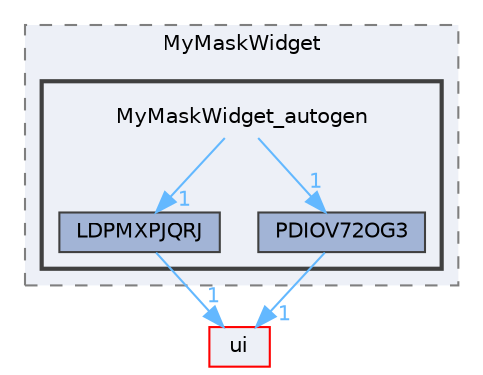 digraph "MyMaskWidget_autogen"
{
 // LATEX_PDF_SIZE
  bgcolor="transparent";
  edge [fontname=Helvetica,fontsize=10,labelfontname=Helvetica,labelfontsize=10];
  node [fontname=Helvetica,fontsize=10,shape=box,height=0.2,width=0.4];
  compound=true
  subgraph clusterdir_702c55afedcaff99e2a4ca9fbd11d68b {
    graph [ bgcolor="#edf0f7", pencolor="grey50", label="MyMaskWidget", fontname=Helvetica,fontsize=10 style="filled,dashed", URL="dir_702c55afedcaff99e2a4ca9fbd11d68b.html",tooltip=""]
  subgraph clusterdir_35bfbe87735bfd4d13da355c016e0397 {
    graph [ bgcolor="#edf0f7", pencolor="grey25", label="", fontname=Helvetica,fontsize=10 style="filled,bold", URL="dir_35bfbe87735bfd4d13da355c016e0397.html",tooltip=""]
    dir_35bfbe87735bfd4d13da355c016e0397 [shape=plaintext, label="MyMaskWidget_autogen"];
  dir_a9eb274a2a8b45a19e4e4d518d2aadb2 [label="LDPMXPJQRJ", fillcolor="#a2b4d6", color="grey25", style="filled", URL="dir_a9eb274a2a8b45a19e4e4d518d2aadb2.html",tooltip=""];
  dir_95529438acb828f7ee0b5f23c9d51c87 [label="PDIOV72OG3", fillcolor="#a2b4d6", color="grey25", style="filled", URL="dir_95529438acb828f7ee0b5f23c9d51c87.html",tooltip=""];
  }
  }
  dir_1788f8309b1a812dcb800a185471cf6c [label="ui", fillcolor="#edf0f7", color="red", style="filled", URL="dir_1788f8309b1a812dcb800a185471cf6c.html",tooltip=""];
  dir_35bfbe87735bfd4d13da355c016e0397->dir_95529438acb828f7ee0b5f23c9d51c87 [headlabel="1", labeldistance=1.5 headhref="dir_000249_000284.html" href="dir_000249_000284.html" color="steelblue1" fontcolor="steelblue1"];
  dir_35bfbe87735bfd4d13da355c016e0397->dir_a9eb274a2a8b45a19e4e4d518d2aadb2 [headlabel="1", labeldistance=1.5 headhref="dir_000249_000173.html" href="dir_000249_000173.html" color="steelblue1" fontcolor="steelblue1"];
  dir_a9eb274a2a8b45a19e4e4d518d2aadb2->dir_1788f8309b1a812dcb800a185471cf6c [headlabel="1", labeldistance=1.5 headhref="dir_000173_000351.html" href="dir_000173_000351.html" color="steelblue1" fontcolor="steelblue1"];
  dir_95529438acb828f7ee0b5f23c9d51c87->dir_1788f8309b1a812dcb800a185471cf6c [headlabel="1", labeldistance=1.5 headhref="dir_000284_000351.html" href="dir_000284_000351.html" color="steelblue1" fontcolor="steelblue1"];
}
